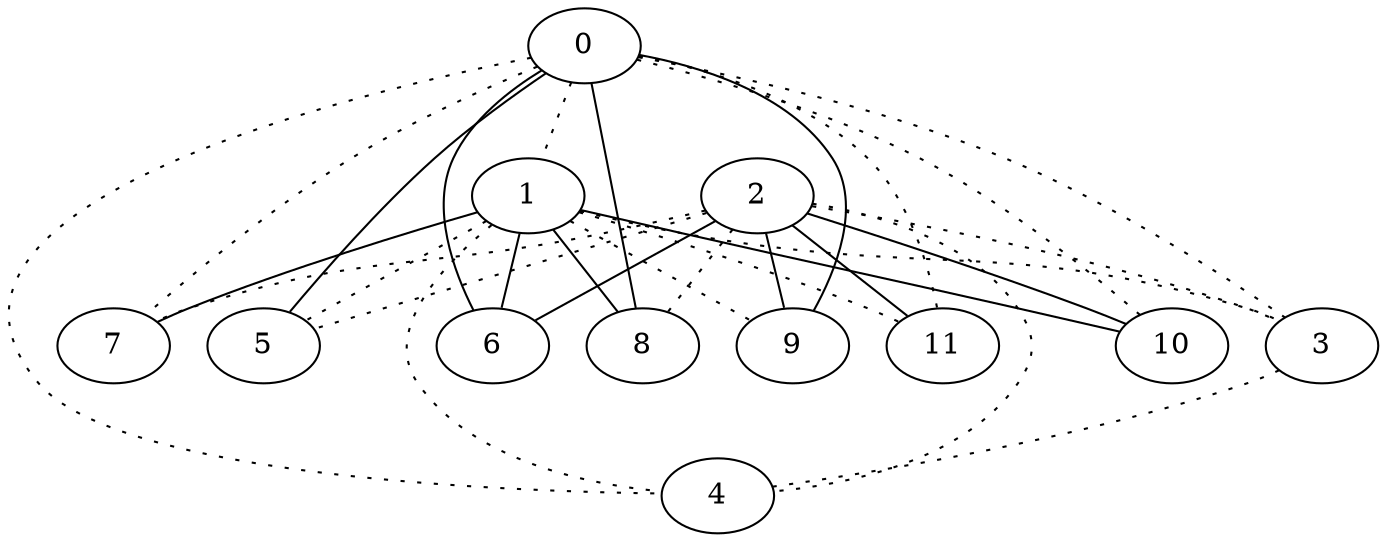graph {
a0[label=0];
a1[label=1];
a2[label=2];
a3[label=3];
a4[label=4];
a5[label=5];
a6[label=6];
a7[label=7];
a8[label=8];
a9[label=9];
a10[label=10];
a11[label=11];
a0 -- a1 [style=dotted];
a0 -- a3 [style=dotted];
a0 -- a4 [style=dotted];
a0 -- a5;
a0 -- a6;
a0 -- a7 [style=dotted];
a0 -- a8;
a0 -- a9;
a0 -- a10 [style=dotted];
a0 -- a11 [style=dotted];
a1 -- a3 [style=dotted];
a1 -- a4 [style=dotted];
a1 -- a5 [style=dotted];
a1 -- a6;
a1 -- a7;
a1 -- a8;
a1 -- a9 [style=dotted];
a1 -- a10;
a1 -- a11 [style=dotted];
a2 -- a3 [style=dotted];
a2 -- a4 [style=dotted];
a2 -- a5 [style=dotted];
a2 -- a6;
a2 -- a7 [style=dotted];
a2 -- a8 [style=dotted];
a2 -- a9;
a2 -- a10;
a2 -- a11;
a3 -- a4 [style=dotted];
}
